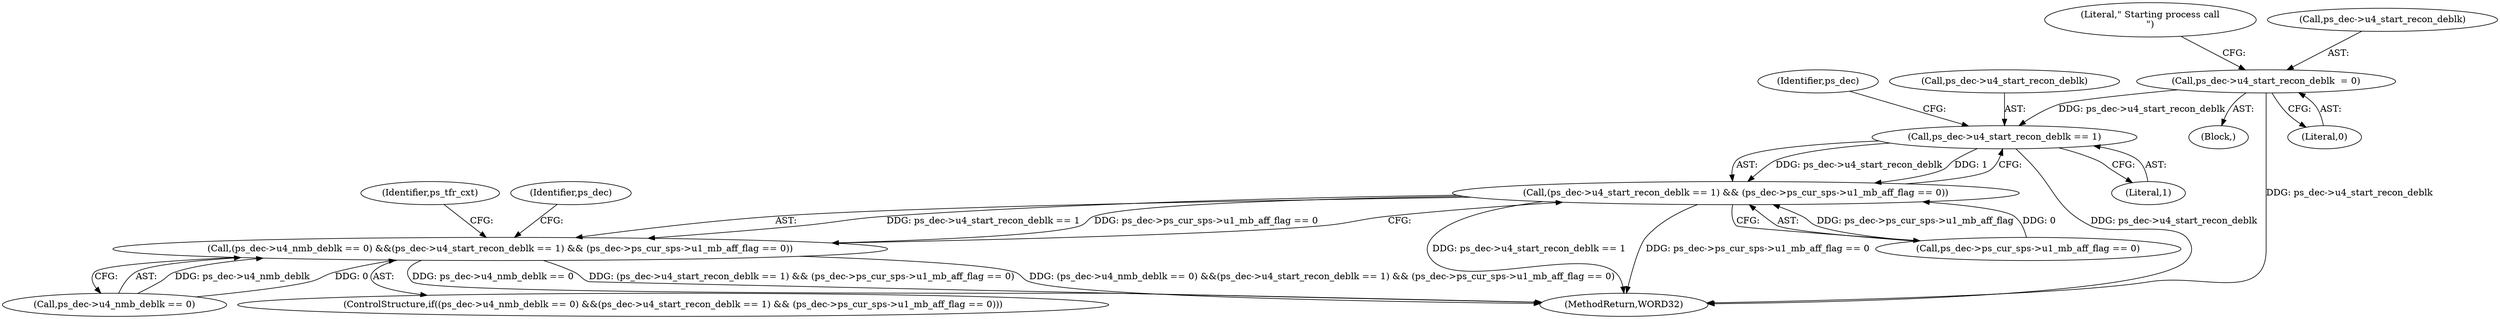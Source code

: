 digraph "0_Android_494561291a503840f385fbcd11d9bc5f4dc502b8@pointer" {
"1000975" [label="(Call,ps_dec->u4_start_recon_deblk  = 0)"];
"1001651" [label="(Call,ps_dec->u4_start_recon_deblk == 1)"];
"1001650" [label="(Call,(ps_dec->u4_start_recon_deblk == 1) && (ps_dec->ps_cur_sps->u1_mb_aff_flag == 0))"];
"1001644" [label="(Call,(ps_dec->u4_nmb_deblk == 0) &&(ps_dec->u4_start_recon_deblk == 1) && (ps_dec->ps_cur_sps->u1_mb_aff_flag == 0))"];
"1000153" [label="(Block,)"];
"1002185" [label="(MethodReturn,WORD32)"];
"1001644" [label="(Call,(ps_dec->u4_nmb_deblk == 0) &&(ps_dec->u4_start_recon_deblk == 1) && (ps_dec->ps_cur_sps->u1_mb_aff_flag == 0))"];
"1001655" [label="(Literal,1)"];
"1001645" [label="(Call,ps_dec->u4_nmb_deblk == 0)"];
"1000979" [label="(Literal,0)"];
"1001669" [label="(Identifier,ps_tfr_cxt)"];
"1001643" [label="(ControlStructure,if((ps_dec->u4_nmb_deblk == 0) &&(ps_dec->u4_start_recon_deblk == 1) && (ps_dec->ps_cur_sps->u1_mb_aff_flag == 0)))"];
"1001650" [label="(Call,(ps_dec->u4_start_recon_deblk == 1) && (ps_dec->ps_cur_sps->u1_mb_aff_flag == 0))"];
"1001659" [label="(Identifier,ps_dec)"];
"1000975" [label="(Call,ps_dec->u4_start_recon_deblk  = 0)"];
"1001656" [label="(Call,ps_dec->ps_cur_sps->u1_mb_aff_flag == 0)"];
"1001652" [label="(Call,ps_dec->u4_start_recon_deblk)"];
"1000981" [label="(Literal,\" Starting process call\n\")"];
"1001732" [label="(Identifier,ps_dec)"];
"1000976" [label="(Call,ps_dec->u4_start_recon_deblk)"];
"1001651" [label="(Call,ps_dec->u4_start_recon_deblk == 1)"];
"1000975" -> "1000153"  [label="AST: "];
"1000975" -> "1000979"  [label="CFG: "];
"1000976" -> "1000975"  [label="AST: "];
"1000979" -> "1000975"  [label="AST: "];
"1000981" -> "1000975"  [label="CFG: "];
"1000975" -> "1002185"  [label="DDG: ps_dec->u4_start_recon_deblk"];
"1000975" -> "1001651"  [label="DDG: ps_dec->u4_start_recon_deblk"];
"1001651" -> "1001650"  [label="AST: "];
"1001651" -> "1001655"  [label="CFG: "];
"1001652" -> "1001651"  [label="AST: "];
"1001655" -> "1001651"  [label="AST: "];
"1001659" -> "1001651"  [label="CFG: "];
"1001650" -> "1001651"  [label="CFG: "];
"1001651" -> "1002185"  [label="DDG: ps_dec->u4_start_recon_deblk"];
"1001651" -> "1001650"  [label="DDG: ps_dec->u4_start_recon_deblk"];
"1001651" -> "1001650"  [label="DDG: 1"];
"1001650" -> "1001644"  [label="AST: "];
"1001650" -> "1001656"  [label="CFG: "];
"1001656" -> "1001650"  [label="AST: "];
"1001644" -> "1001650"  [label="CFG: "];
"1001650" -> "1002185"  [label="DDG: ps_dec->u4_start_recon_deblk == 1"];
"1001650" -> "1002185"  [label="DDG: ps_dec->ps_cur_sps->u1_mb_aff_flag == 0"];
"1001650" -> "1001644"  [label="DDG: ps_dec->u4_start_recon_deblk == 1"];
"1001650" -> "1001644"  [label="DDG: ps_dec->ps_cur_sps->u1_mb_aff_flag == 0"];
"1001656" -> "1001650"  [label="DDG: ps_dec->ps_cur_sps->u1_mb_aff_flag"];
"1001656" -> "1001650"  [label="DDG: 0"];
"1001644" -> "1001643"  [label="AST: "];
"1001644" -> "1001645"  [label="CFG: "];
"1001645" -> "1001644"  [label="AST: "];
"1001669" -> "1001644"  [label="CFG: "];
"1001732" -> "1001644"  [label="CFG: "];
"1001644" -> "1002185"  [label="DDG: ps_dec->u4_nmb_deblk == 0"];
"1001644" -> "1002185"  [label="DDG: (ps_dec->u4_start_recon_deblk == 1) && (ps_dec->ps_cur_sps->u1_mb_aff_flag == 0)"];
"1001644" -> "1002185"  [label="DDG: (ps_dec->u4_nmb_deblk == 0) &&(ps_dec->u4_start_recon_deblk == 1) && (ps_dec->ps_cur_sps->u1_mb_aff_flag == 0)"];
"1001645" -> "1001644"  [label="DDG: ps_dec->u4_nmb_deblk"];
"1001645" -> "1001644"  [label="DDG: 0"];
}
